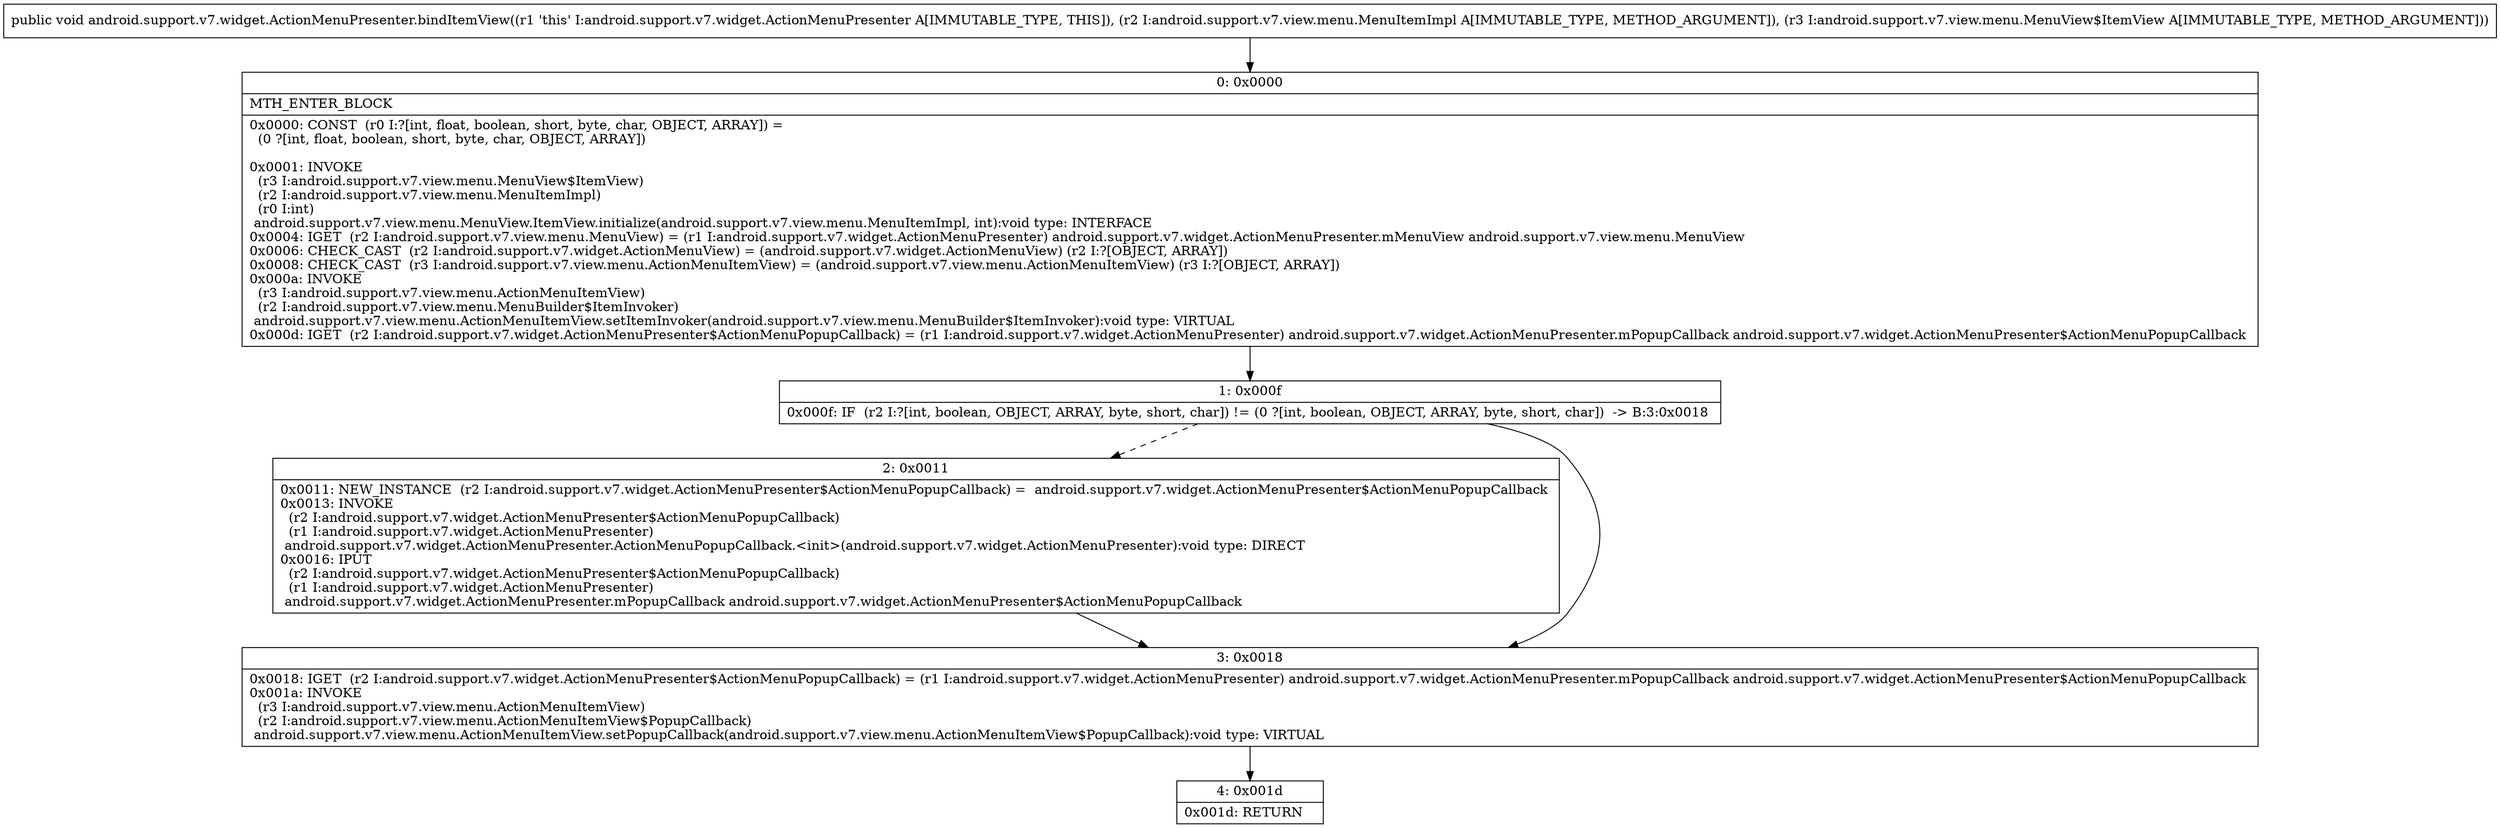 digraph "CFG forandroid.support.v7.widget.ActionMenuPresenter.bindItemView(Landroid\/support\/v7\/view\/menu\/MenuItemImpl;Landroid\/support\/v7\/view\/menu\/MenuView$ItemView;)V" {
Node_0 [shape=record,label="{0\:\ 0x0000|MTH_ENTER_BLOCK\l|0x0000: CONST  (r0 I:?[int, float, boolean, short, byte, char, OBJECT, ARRAY]) = \l  (0 ?[int, float, boolean, short, byte, char, OBJECT, ARRAY])\l \l0x0001: INVOKE  \l  (r3 I:android.support.v7.view.menu.MenuView$ItemView)\l  (r2 I:android.support.v7.view.menu.MenuItemImpl)\l  (r0 I:int)\l android.support.v7.view.menu.MenuView.ItemView.initialize(android.support.v7.view.menu.MenuItemImpl, int):void type: INTERFACE \l0x0004: IGET  (r2 I:android.support.v7.view.menu.MenuView) = (r1 I:android.support.v7.widget.ActionMenuPresenter) android.support.v7.widget.ActionMenuPresenter.mMenuView android.support.v7.view.menu.MenuView \l0x0006: CHECK_CAST  (r2 I:android.support.v7.widget.ActionMenuView) = (android.support.v7.widget.ActionMenuView) (r2 I:?[OBJECT, ARRAY]) \l0x0008: CHECK_CAST  (r3 I:android.support.v7.view.menu.ActionMenuItemView) = (android.support.v7.view.menu.ActionMenuItemView) (r3 I:?[OBJECT, ARRAY]) \l0x000a: INVOKE  \l  (r3 I:android.support.v7.view.menu.ActionMenuItemView)\l  (r2 I:android.support.v7.view.menu.MenuBuilder$ItemInvoker)\l android.support.v7.view.menu.ActionMenuItemView.setItemInvoker(android.support.v7.view.menu.MenuBuilder$ItemInvoker):void type: VIRTUAL \l0x000d: IGET  (r2 I:android.support.v7.widget.ActionMenuPresenter$ActionMenuPopupCallback) = (r1 I:android.support.v7.widget.ActionMenuPresenter) android.support.v7.widget.ActionMenuPresenter.mPopupCallback android.support.v7.widget.ActionMenuPresenter$ActionMenuPopupCallback \l}"];
Node_1 [shape=record,label="{1\:\ 0x000f|0x000f: IF  (r2 I:?[int, boolean, OBJECT, ARRAY, byte, short, char]) != (0 ?[int, boolean, OBJECT, ARRAY, byte, short, char])  \-\> B:3:0x0018 \l}"];
Node_2 [shape=record,label="{2\:\ 0x0011|0x0011: NEW_INSTANCE  (r2 I:android.support.v7.widget.ActionMenuPresenter$ActionMenuPopupCallback) =  android.support.v7.widget.ActionMenuPresenter$ActionMenuPopupCallback \l0x0013: INVOKE  \l  (r2 I:android.support.v7.widget.ActionMenuPresenter$ActionMenuPopupCallback)\l  (r1 I:android.support.v7.widget.ActionMenuPresenter)\l android.support.v7.widget.ActionMenuPresenter.ActionMenuPopupCallback.\<init\>(android.support.v7.widget.ActionMenuPresenter):void type: DIRECT \l0x0016: IPUT  \l  (r2 I:android.support.v7.widget.ActionMenuPresenter$ActionMenuPopupCallback)\l  (r1 I:android.support.v7.widget.ActionMenuPresenter)\l android.support.v7.widget.ActionMenuPresenter.mPopupCallback android.support.v7.widget.ActionMenuPresenter$ActionMenuPopupCallback \l}"];
Node_3 [shape=record,label="{3\:\ 0x0018|0x0018: IGET  (r2 I:android.support.v7.widget.ActionMenuPresenter$ActionMenuPopupCallback) = (r1 I:android.support.v7.widget.ActionMenuPresenter) android.support.v7.widget.ActionMenuPresenter.mPopupCallback android.support.v7.widget.ActionMenuPresenter$ActionMenuPopupCallback \l0x001a: INVOKE  \l  (r3 I:android.support.v7.view.menu.ActionMenuItemView)\l  (r2 I:android.support.v7.view.menu.ActionMenuItemView$PopupCallback)\l android.support.v7.view.menu.ActionMenuItemView.setPopupCallback(android.support.v7.view.menu.ActionMenuItemView$PopupCallback):void type: VIRTUAL \l}"];
Node_4 [shape=record,label="{4\:\ 0x001d|0x001d: RETURN   \l}"];
MethodNode[shape=record,label="{public void android.support.v7.widget.ActionMenuPresenter.bindItemView((r1 'this' I:android.support.v7.widget.ActionMenuPresenter A[IMMUTABLE_TYPE, THIS]), (r2 I:android.support.v7.view.menu.MenuItemImpl A[IMMUTABLE_TYPE, METHOD_ARGUMENT]), (r3 I:android.support.v7.view.menu.MenuView$ItemView A[IMMUTABLE_TYPE, METHOD_ARGUMENT])) }"];
MethodNode -> Node_0;
Node_0 -> Node_1;
Node_1 -> Node_2[style=dashed];
Node_1 -> Node_3;
Node_2 -> Node_3;
Node_3 -> Node_4;
}

